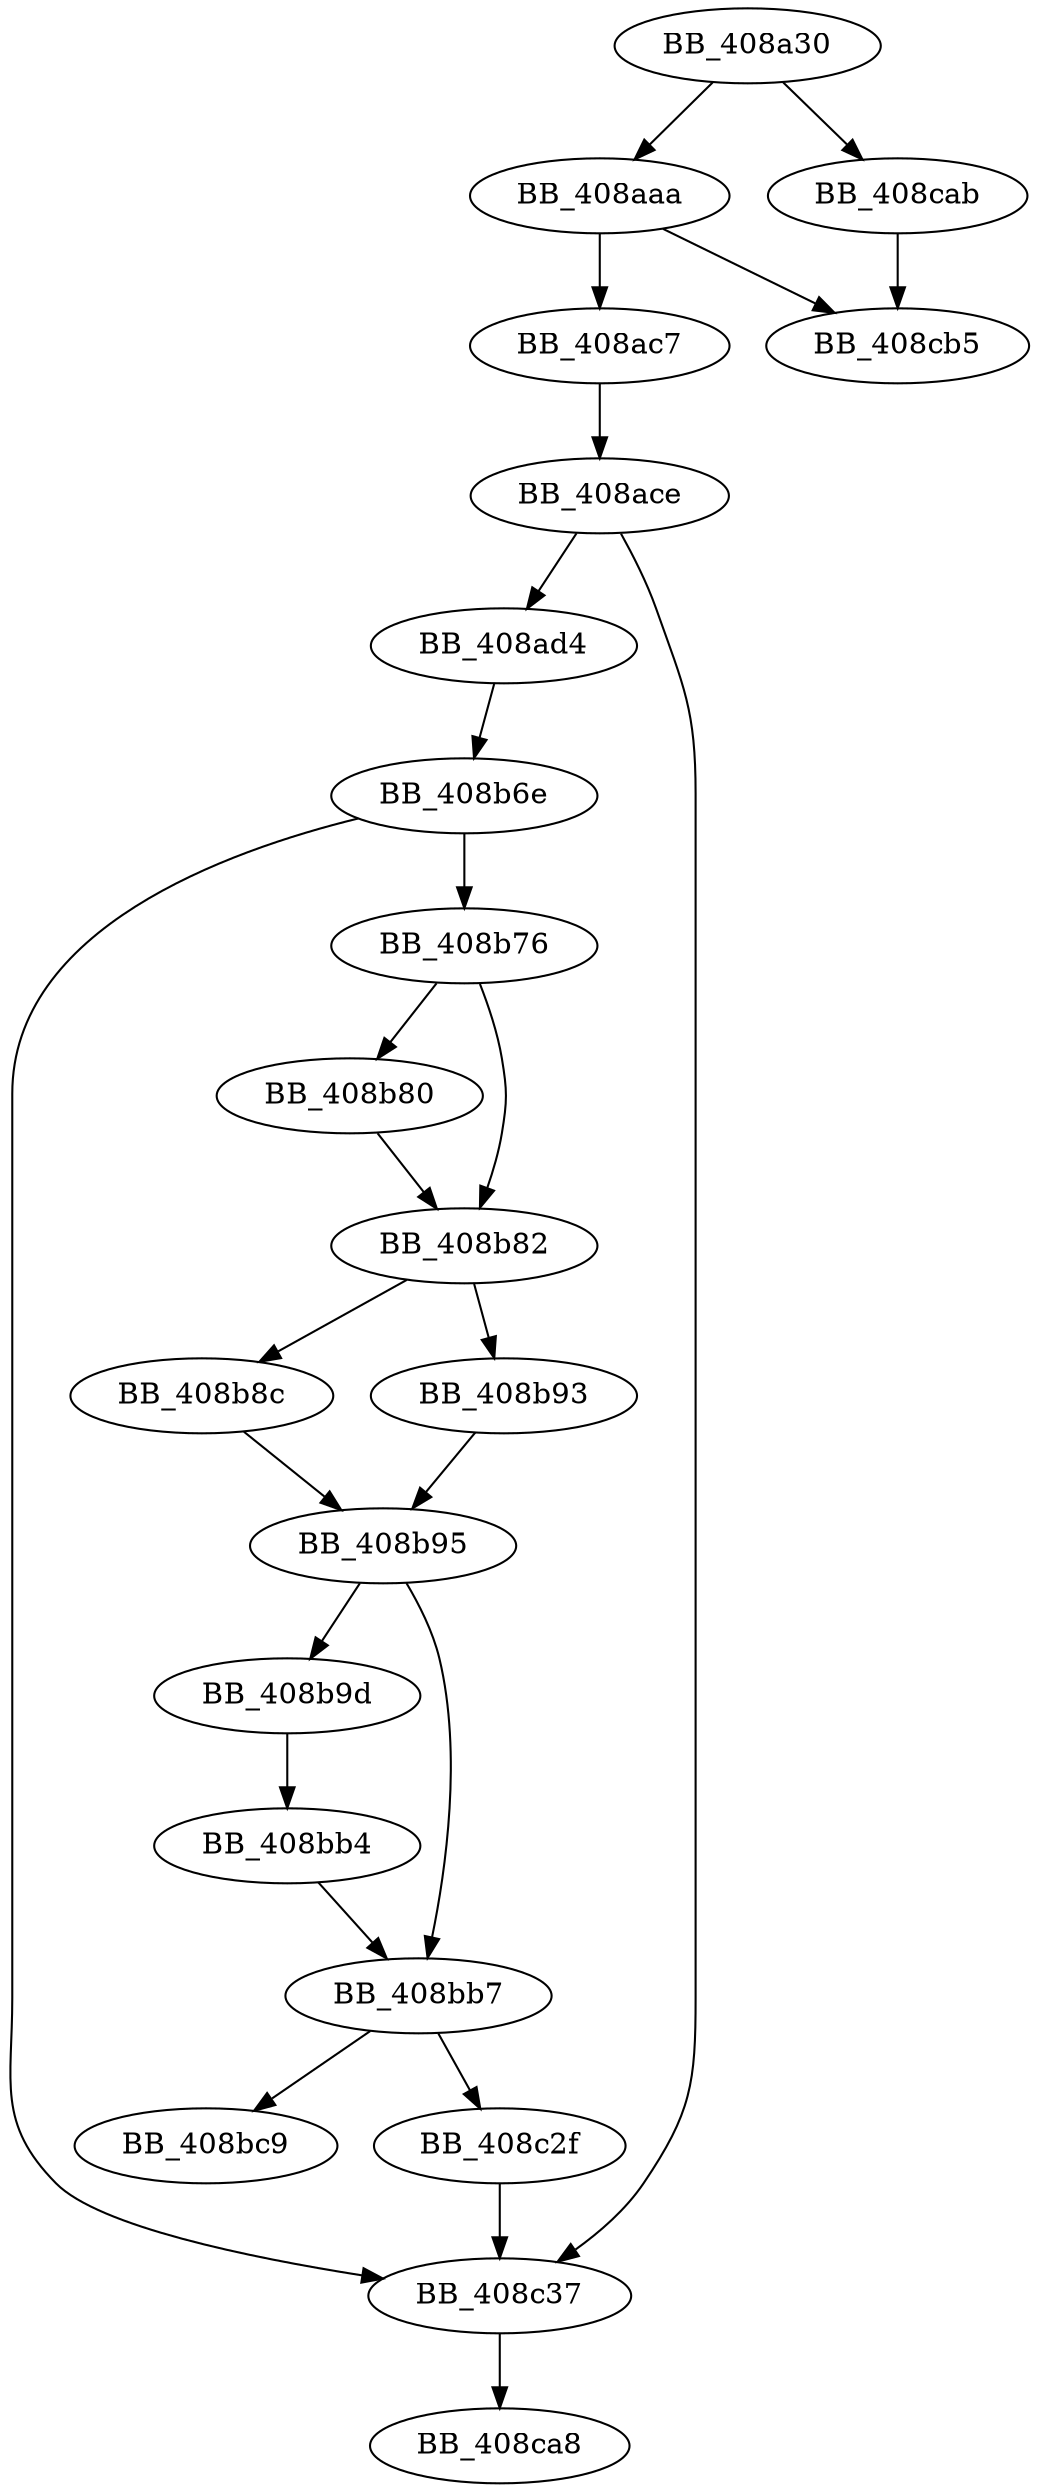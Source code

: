 DiGraph sub_408A30{
BB_408a30->BB_408aaa
BB_408a30->BB_408cab
BB_408aaa->BB_408ac7
BB_408aaa->BB_408cb5
BB_408ac7->BB_408ace
BB_408ace->BB_408ad4
BB_408ace->BB_408c37
BB_408ad4->BB_408b6e
BB_408b6e->BB_408b76
BB_408b6e->BB_408c37
BB_408b76->BB_408b80
BB_408b76->BB_408b82
BB_408b80->BB_408b82
BB_408b82->BB_408b8c
BB_408b82->BB_408b93
BB_408b8c->BB_408b95
BB_408b93->BB_408b95
BB_408b95->BB_408b9d
BB_408b95->BB_408bb7
BB_408b9d->BB_408bb4
BB_408bb4->BB_408bb7
BB_408bb7->BB_408bc9
BB_408bb7->BB_408c2f
BB_408c2f->BB_408c37
BB_408c37->BB_408ca8
BB_408cab->BB_408cb5
}
